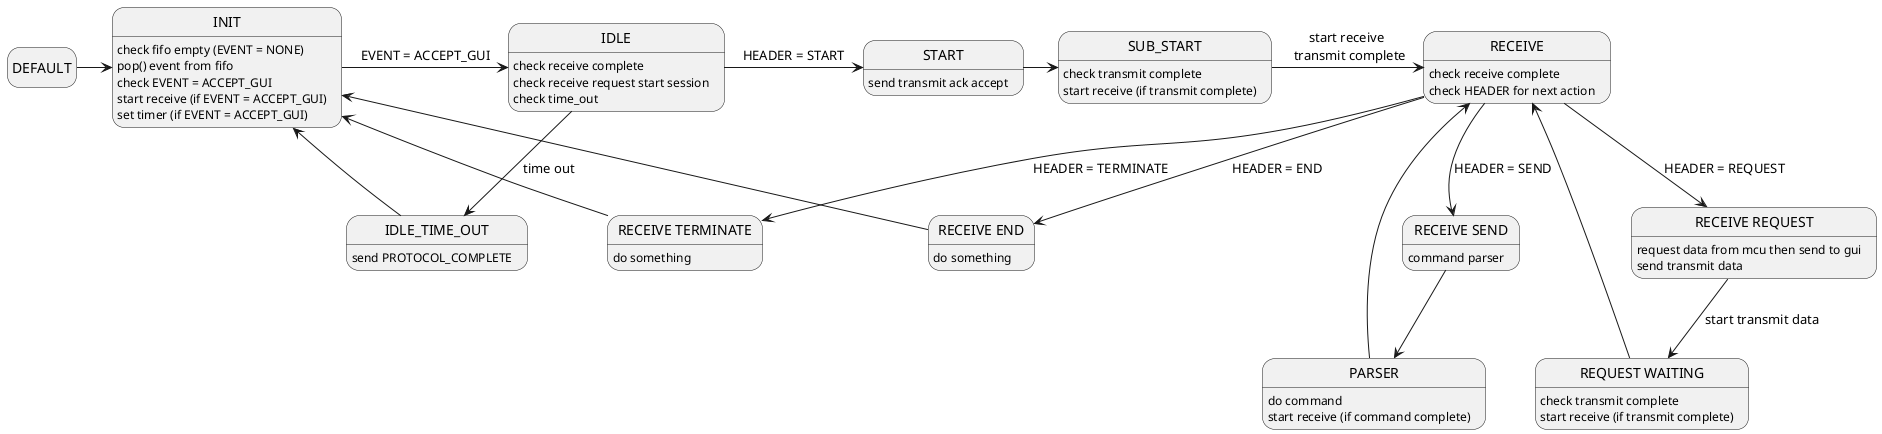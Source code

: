 @startuml protocol_transfer_mechanism
hide empty description

state "DEFAULT" as default 

state "INIT" as init
init : check fifo empty (EVENT = NONE)
init : pop() event from fifo 
init : check EVENT = ACCEPT_GUI
init : start receive (if EVENT = ACCEPT_GUI)
init : set timer (if EVENT = ACCEPT_GUI)

state "IDLE_TIME_OUT" as ito 
ito : send PROTOCOL_COMPLETE 

state "IDLE" as idle 
idle : check receive complete
idle : check receive request start session
idle : check time_out

state "START" as start 
start : send transmit ack accept 
' start : set timer for transmit complete

state "SUB_START" as sstart
sstart : check transmit complete 
sstart : start receive (if transmit complete)
' sstart : check time_out 

state "RECEIVE" as receive
receive : check receive complete
receive : check HEADER for next action 

state "RECEIVE REQUEST" as rcvrq
rcvrq : request data from mcu then send to gui
rcvrq : send transmit data 

state "REQUEST WAITING" as rqwait
rqwait : check transmit complete
rqwait : start receive (if transmit complete)


state "RECEIVE SEND" as rcvsd
rcvsd : command parser

state "PARSER" as parser
parser : do command
parser : start receive (if command complete)

state "RECEIVE END" as rcvend
rcvend : do something 

state "RECEIVE TERMINATE" as rcvterm
rcvterm : do something 

default -> init 
init -> idle : EVENT = ACCEPT_GUI
idle -> start : HEADER = START
idle --> ito : time out
ito -> init 

start -> sstart 
sstart -> receive : start receive \n transmit complete

receive --> rcvsd : HEADER = SEND
receive --> rcvrq : HEADER = REQUEST
receive --> rcvend : HEADER = END
receive --> rcvterm : HEADER = TERMINATE

rcvrq --> rqwait  : start transmit data
rqwait -> receive

rcvsd --> parser
parser -> receive

rcvend -> init 
rcvterm -> init 
@enduml